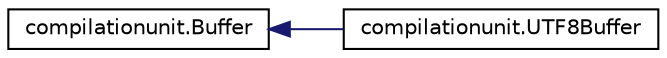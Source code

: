 digraph G
{
  edge [fontname="Helvetica",fontsize="10",labelfontname="Helvetica",labelfontsize="10"];
  node [fontname="Helvetica",fontsize="10",shape=record];
  rankdir=LR;
  Node1 [label="compilationunit.Buffer",height=0.2,width=0.4,color="black", fillcolor="white", style="filled",URL="$classcompilationunit_1_1_buffer.html"];
  Node1 -> Node2 [dir=back,color="midnightblue",fontsize="10",style="solid",fontname="Helvetica"];
  Node2 [label="compilationunit.UTF8Buffer",height=0.2,width=0.4,color="black", fillcolor="white", style="filled",URL="$classcompilationunit_1_1_u_t_f8_buffer.html"];
}
